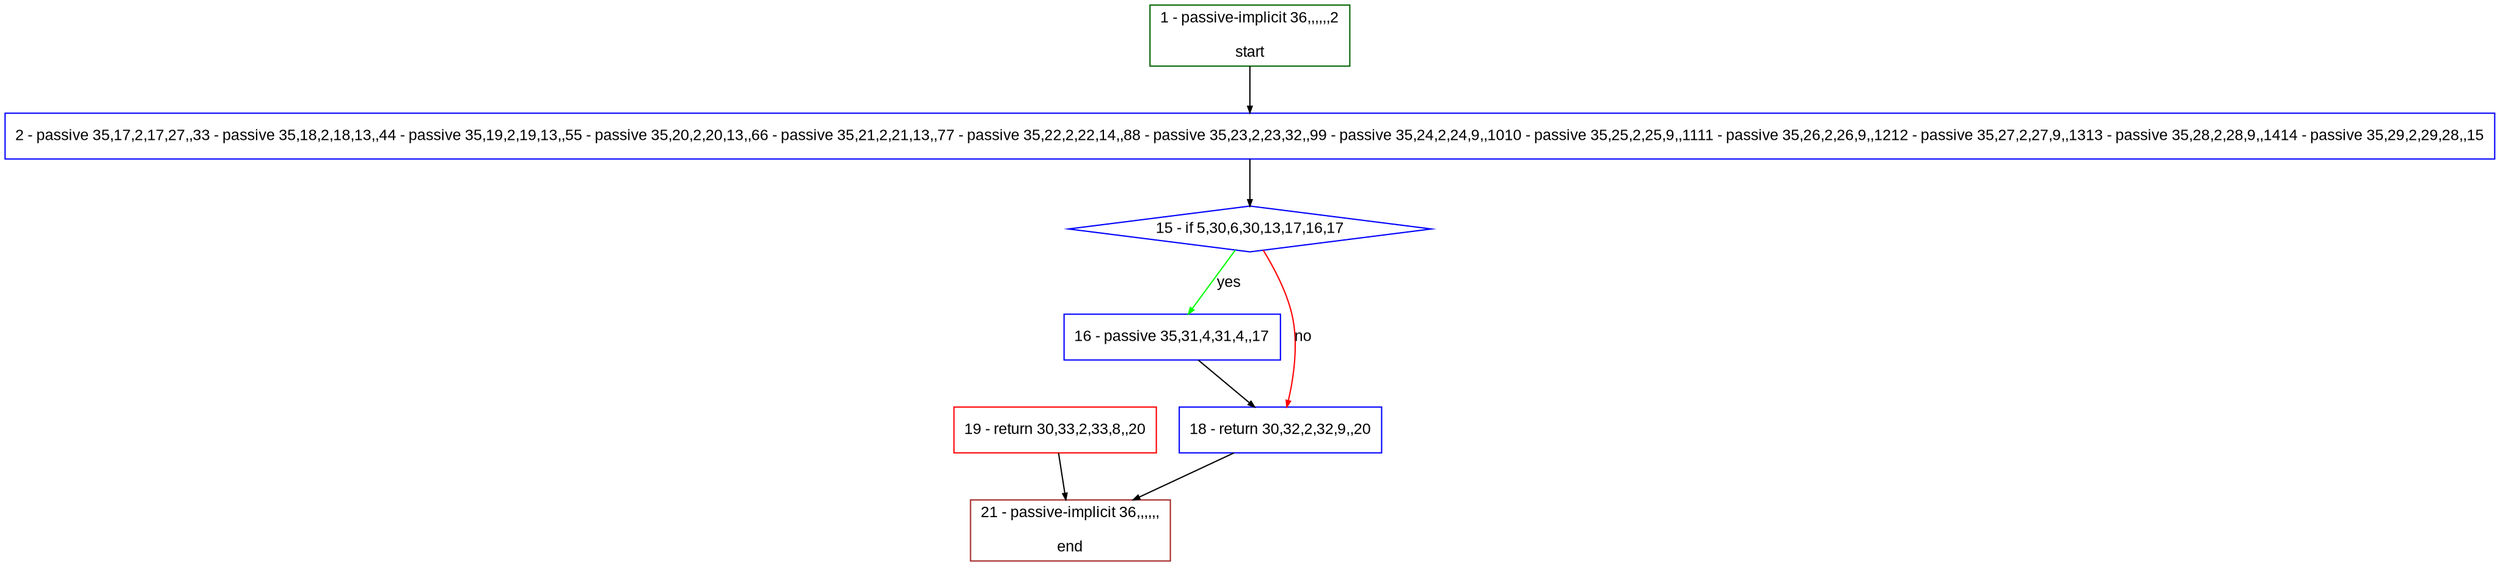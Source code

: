 digraph "" {
  graph [bgcolor="white", fillcolor="#FFFFCC", pack="true", packmode="clust", fontname="Arial", label="", fontsize="12", compound="true", style="rounded,filled"];
  node [node_initialized="no", fillcolor="white", fontname="Arial", label="", color="grey", fontsize="12", fixedsize="false", compound="true", shape="rectangle", style="filled"];
  edge [arrowtail="none", lhead="", fontcolor="black", fontname="Arial", label="", color="black", fontsize="12", arrowhead="normal", arrowsize="0.5", compound="true", ltail="", dir="forward"];
  __N1 [fillcolor="#ffffff", label="2 - passive 35,17,2,17,27,,33 - passive 35,18,2,18,13,,44 - passive 35,19,2,19,13,,55 - passive 35,20,2,20,13,,66 - passive 35,21,2,21,13,,77 - passive 35,22,2,22,14,,88 - passive 35,23,2,23,32,,99 - passive 35,24,2,24,9,,1010 - passive 35,25,2,25,9,,1111 - passive 35,26,2,26,9,,1212 - passive 35,27,2,27,9,,1313 - passive 35,28,2,28,9,,1414 - passive 35,29,2,29,28,,15", color="#0000ff", shape="box", style="filled"];
  __N2 [fillcolor="#ffffff", label="1 - passive-implicit 36,,,,,,2\n\nstart", color="#006400", shape="box", style="filled"];
  __N3 [fillcolor="#ffffff", label="15 - if 5,30,6,30,13,17,16,17", color="#0000ff", shape="diamond", style="filled"];
  __N4 [fillcolor="#ffffff", label="16 - passive 35,31,4,31,4,,17", color="#0000ff", shape="box", style="filled"];
  __N5 [fillcolor="#ffffff", label="18 - return 30,32,2,32,9,,20", color="#0000ff", shape="box", style="filled"];
  __N6 [fillcolor="#ffffff", label="21 - passive-implicit 36,,,,,,\n\nend", color="#a52a2a", shape="box", style="filled"];
  __N7 [fillcolor="#ffffff", label="19 - return 30,33,2,33,8,,20", color="red", shape="box", style="filled"];
  __N2 -> __N1 [arrowtail="none", color="#000000", label="", arrowhead="normal", dir="forward"];
  __N1 -> __N3 [arrowtail="none", color="#000000", label="", arrowhead="normal", dir="forward"];
  __N3 -> __N4 [arrowtail="none", color="#00ff00", label="yes", arrowhead="normal", dir="forward"];
  __N3 -> __N5 [arrowtail="none", color="#ff0000", label="no", arrowhead="normal", dir="forward"];
  __N4 -> __N5 [arrowtail="none", color="#000000", label="", arrowhead="normal", dir="forward"];
  __N5 -> __N6 [arrowtail="none", color="#000000", label="", arrowhead="normal", dir="forward"];
  __N7 -> __N6 [arrowtail="none", color="#000000", label="", arrowhead="normal", dir="forward"];
}
